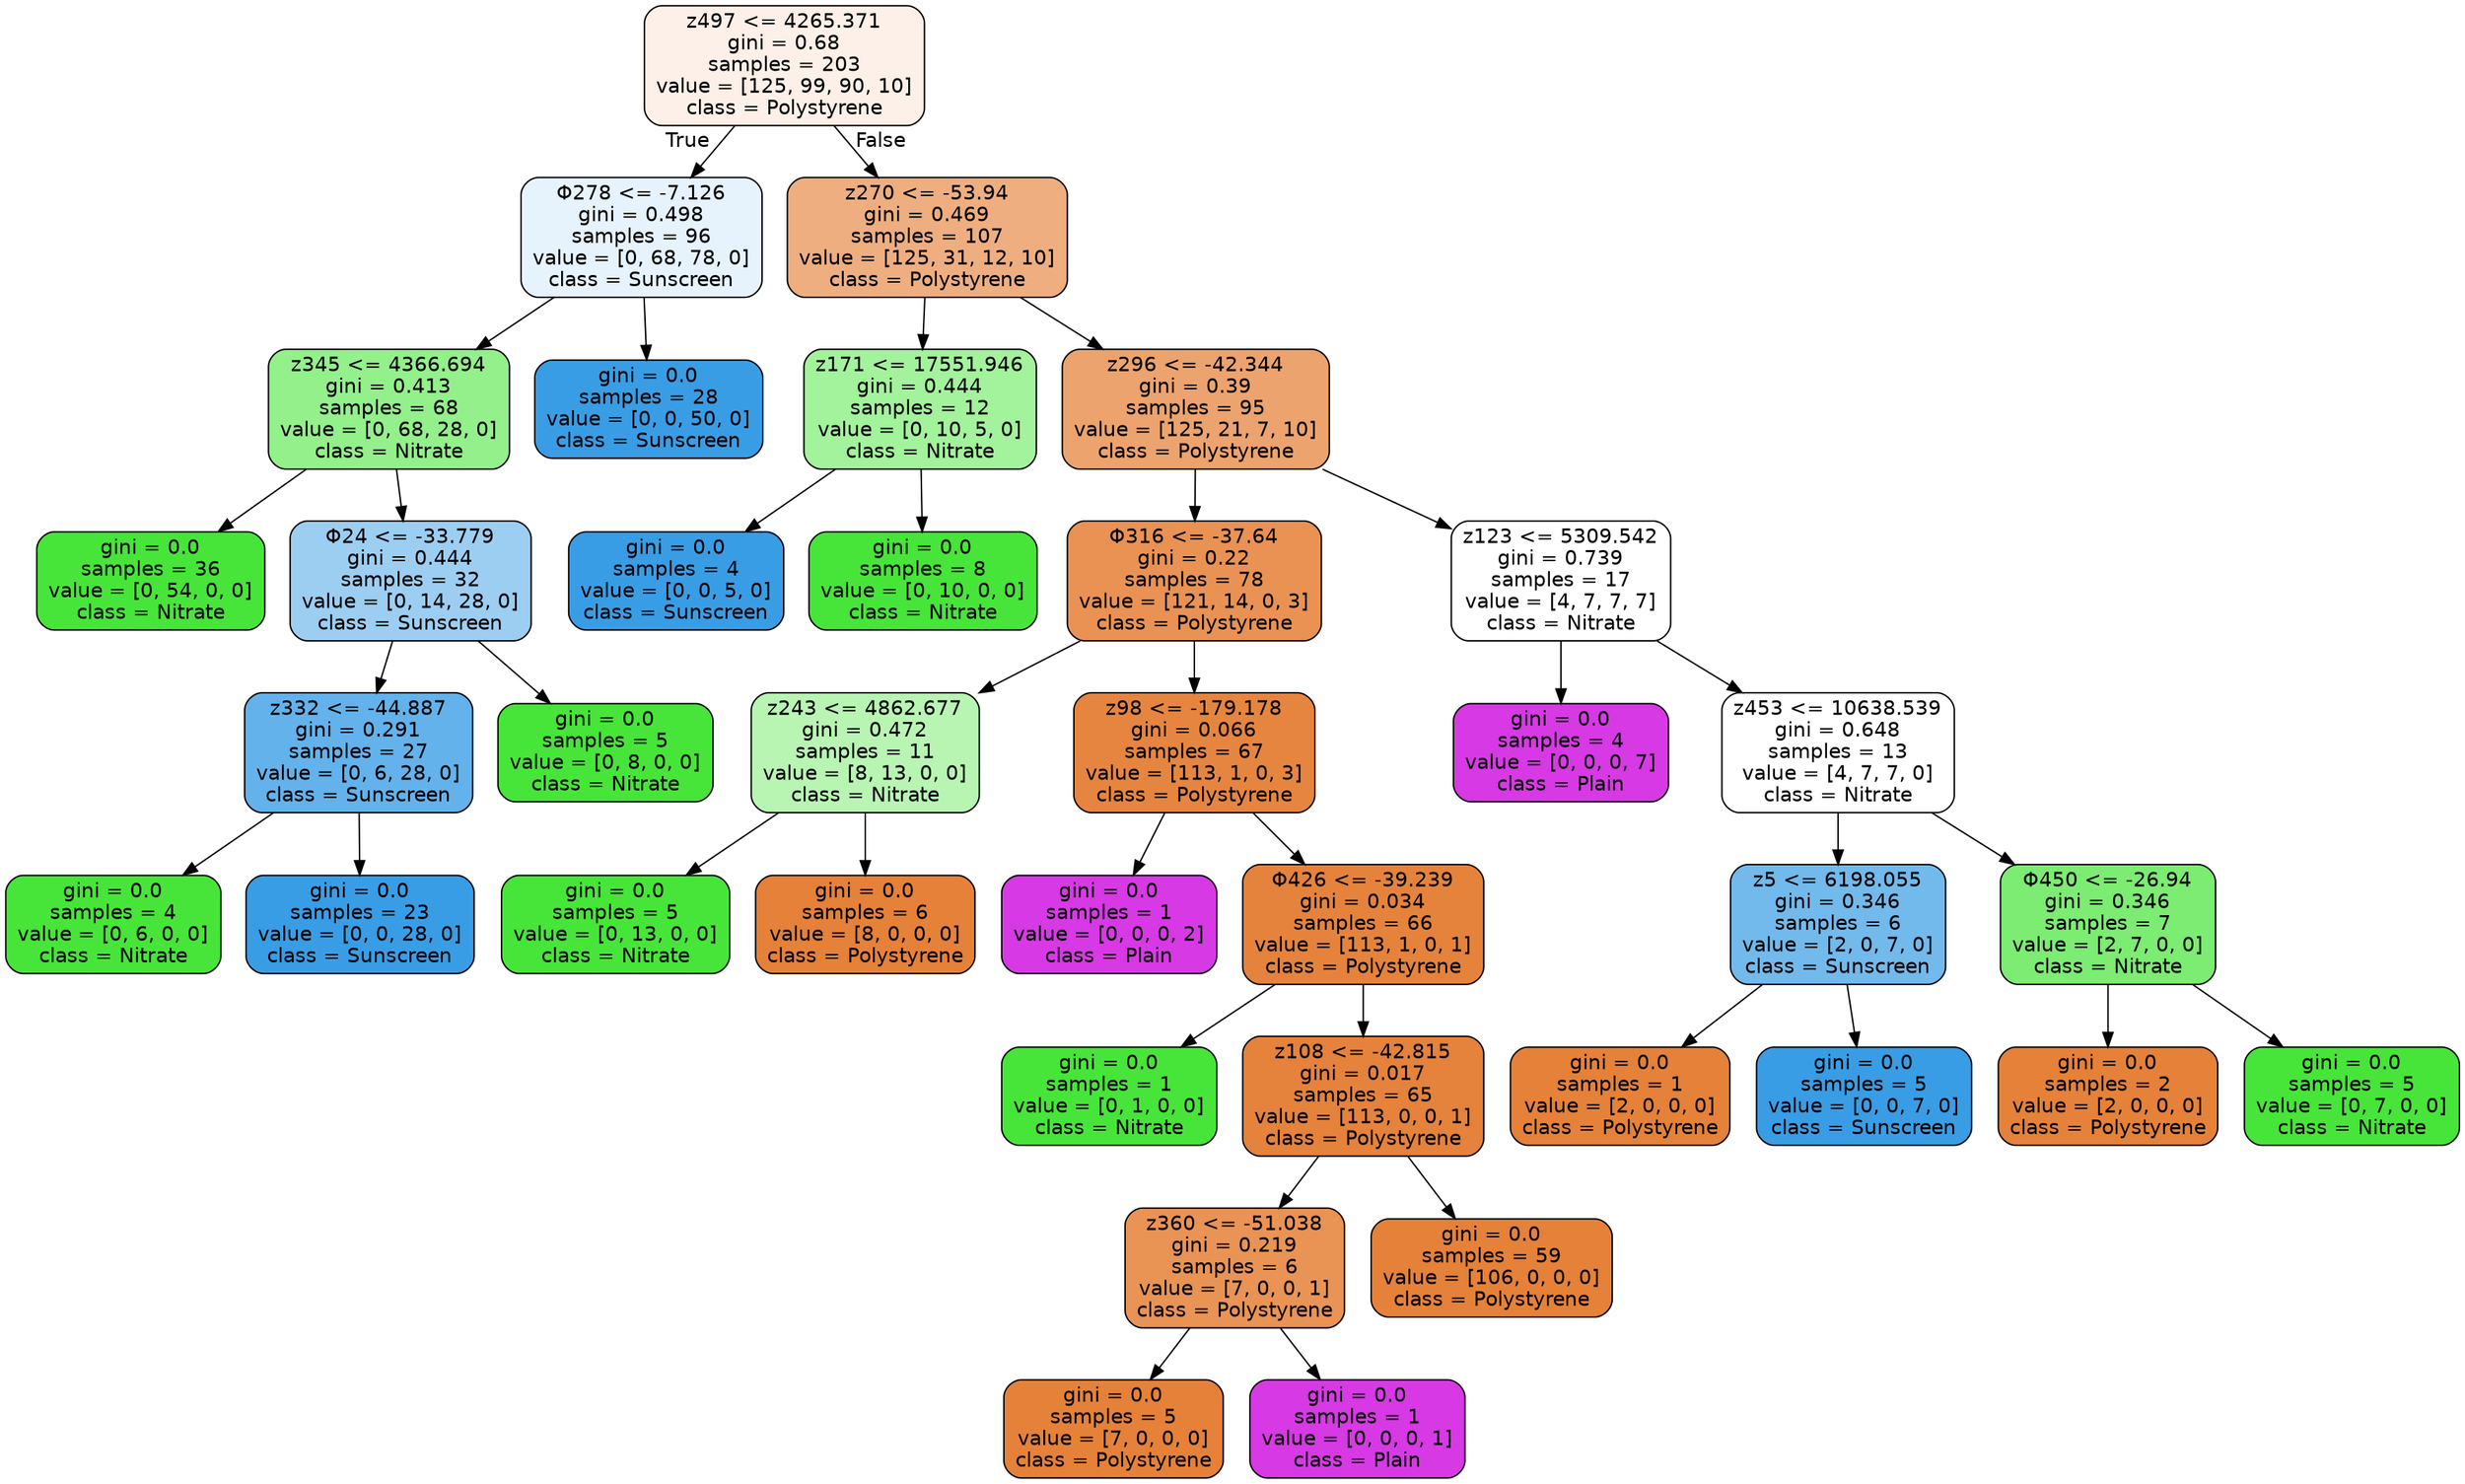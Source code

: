 digraph Tree {
node [shape=box, style="filled, rounded", color="black", fontname="helvetica"] ;
edge [fontname="helvetica"] ;
0 [label="z497 <= 4265.371\ngini = 0.68\nsamples = 203\nvalue = [125, 99, 90, 10]\nclass = Polystyrene", fillcolor="#fcf0e8"] ;
1 [label="Φ278 <= -7.126\ngini = 0.498\nsamples = 96\nvalue = [0, 68, 78, 0]\nclass = Sunscreen", fillcolor="#e6f2fc"] ;
0 -> 1 [labeldistance=2.5, labelangle=45, headlabel="True"] ;
2 [label="z345 <= 4366.694\ngini = 0.413\nsamples = 68\nvalue = [0, 68, 28, 0]\nclass = Nitrate", fillcolor="#93f08b"] ;
1 -> 2 ;
3 [label="gini = 0.0\nsamples = 36\nvalue = [0, 54, 0, 0]\nclass = Nitrate", fillcolor="#47e539"] ;
2 -> 3 ;
4 [label="Φ24 <= -33.779\ngini = 0.444\nsamples = 32\nvalue = [0, 14, 28, 0]\nclass = Sunscreen", fillcolor="#9ccef2"] ;
2 -> 4 ;
5 [label="z332 <= -44.887\ngini = 0.291\nsamples = 27\nvalue = [0, 6, 28, 0]\nclass = Sunscreen", fillcolor="#63b2eb"] ;
4 -> 5 ;
6 [label="gini = 0.0\nsamples = 4\nvalue = [0, 6, 0, 0]\nclass = Nitrate", fillcolor="#47e539"] ;
5 -> 6 ;
7 [label="gini = 0.0\nsamples = 23\nvalue = [0, 0, 28, 0]\nclass = Sunscreen", fillcolor="#399de5"] ;
5 -> 7 ;
8 [label="gini = 0.0\nsamples = 5\nvalue = [0, 8, 0, 0]\nclass = Nitrate", fillcolor="#47e539"] ;
4 -> 8 ;
9 [label="gini = 0.0\nsamples = 28\nvalue = [0, 0, 50, 0]\nclass = Sunscreen", fillcolor="#399de5"] ;
1 -> 9 ;
10 [label="z270 <= -53.94\ngini = 0.469\nsamples = 107\nvalue = [125, 31, 12, 10]\nclass = Polystyrene", fillcolor="#eeae80"] ;
0 -> 10 [labeldistance=2.5, labelangle=-45, headlabel="False"] ;
11 [label="z171 <= 17551.946\ngini = 0.444\nsamples = 12\nvalue = [0, 10, 5, 0]\nclass = Nitrate", fillcolor="#a3f29c"] ;
10 -> 11 ;
12 [label="gini = 0.0\nsamples = 4\nvalue = [0, 0, 5, 0]\nclass = Sunscreen", fillcolor="#399de5"] ;
11 -> 12 ;
13 [label="gini = 0.0\nsamples = 8\nvalue = [0, 10, 0, 0]\nclass = Nitrate", fillcolor="#47e539"] ;
11 -> 13 ;
14 [label="z296 <= -42.344\ngini = 0.39\nsamples = 95\nvalue = [125, 21, 7, 10]\nclass = Polystyrene", fillcolor="#eca36e"] ;
10 -> 14 ;
15 [label="Φ316 <= -37.64\ngini = 0.22\nsamples = 78\nvalue = [121, 14, 0, 3]\nclass = Polystyrene", fillcolor="#e99254"] ;
14 -> 15 ;
16 [label="z243 <= 4862.677\ngini = 0.472\nsamples = 11\nvalue = [8, 13, 0, 0]\nclass = Nitrate", fillcolor="#b8f5b3"] ;
15 -> 16 ;
17 [label="gini = 0.0\nsamples = 5\nvalue = [0, 13, 0, 0]\nclass = Nitrate", fillcolor="#47e539"] ;
16 -> 17 ;
18 [label="gini = 0.0\nsamples = 6\nvalue = [8, 0, 0, 0]\nclass = Polystyrene", fillcolor="#e58139"] ;
16 -> 18 ;
19 [label="z98 <= -179.178\ngini = 0.066\nsamples = 67\nvalue = [113, 1, 0, 3]\nclass = Polystyrene", fillcolor="#e68540"] ;
15 -> 19 ;
20 [label="gini = 0.0\nsamples = 1\nvalue = [0, 0, 0, 2]\nclass = Plain", fillcolor="#d739e5"] ;
19 -> 20 ;
21 [label="Φ426 <= -39.239\ngini = 0.034\nsamples = 66\nvalue = [113, 1, 0, 1]\nclass = Polystyrene", fillcolor="#e5833c"] ;
19 -> 21 ;
22 [label="gini = 0.0\nsamples = 1\nvalue = [0, 1, 0, 0]\nclass = Nitrate", fillcolor="#47e539"] ;
21 -> 22 ;
23 [label="z108 <= -42.815\ngini = 0.017\nsamples = 65\nvalue = [113, 0, 0, 1]\nclass = Polystyrene", fillcolor="#e5823b"] ;
21 -> 23 ;
24 [label="z360 <= -51.038\ngini = 0.219\nsamples = 6\nvalue = [7, 0, 0, 1]\nclass = Polystyrene", fillcolor="#e99355"] ;
23 -> 24 ;
25 [label="gini = 0.0\nsamples = 5\nvalue = [7, 0, 0, 0]\nclass = Polystyrene", fillcolor="#e58139"] ;
24 -> 25 ;
26 [label="gini = 0.0\nsamples = 1\nvalue = [0, 0, 0, 1]\nclass = Plain", fillcolor="#d739e5"] ;
24 -> 26 ;
27 [label="gini = 0.0\nsamples = 59\nvalue = [106, 0, 0, 0]\nclass = Polystyrene", fillcolor="#e58139"] ;
23 -> 27 ;
28 [label="z123 <= 5309.542\ngini = 0.739\nsamples = 17\nvalue = [4, 7, 7, 7]\nclass = Nitrate", fillcolor="#ffffff"] ;
14 -> 28 ;
29 [label="gini = 0.0\nsamples = 4\nvalue = [0, 0, 0, 7]\nclass = Plain", fillcolor="#d739e5"] ;
28 -> 29 ;
30 [label="z453 <= 10638.539\ngini = 0.648\nsamples = 13\nvalue = [4, 7, 7, 0]\nclass = Nitrate", fillcolor="#ffffff"] ;
28 -> 30 ;
31 [label="z5 <= 6198.055\ngini = 0.346\nsamples = 6\nvalue = [2, 0, 7, 0]\nclass = Sunscreen", fillcolor="#72b9ec"] ;
30 -> 31 ;
32 [label="gini = 0.0\nsamples = 1\nvalue = [2, 0, 0, 0]\nclass = Polystyrene", fillcolor="#e58139"] ;
31 -> 32 ;
33 [label="gini = 0.0\nsamples = 5\nvalue = [0, 0, 7, 0]\nclass = Sunscreen", fillcolor="#399de5"] ;
31 -> 33 ;
34 [label="Φ450 <= -26.94\ngini = 0.346\nsamples = 7\nvalue = [2, 7, 0, 0]\nclass = Nitrate", fillcolor="#7cec72"] ;
30 -> 34 ;
35 [label="gini = 0.0\nsamples = 2\nvalue = [2, 0, 0, 0]\nclass = Polystyrene", fillcolor="#e58139"] ;
34 -> 35 ;
36 [label="gini = 0.0\nsamples = 5\nvalue = [0, 7, 0, 0]\nclass = Nitrate", fillcolor="#47e539"] ;
34 -> 36 ;
}
